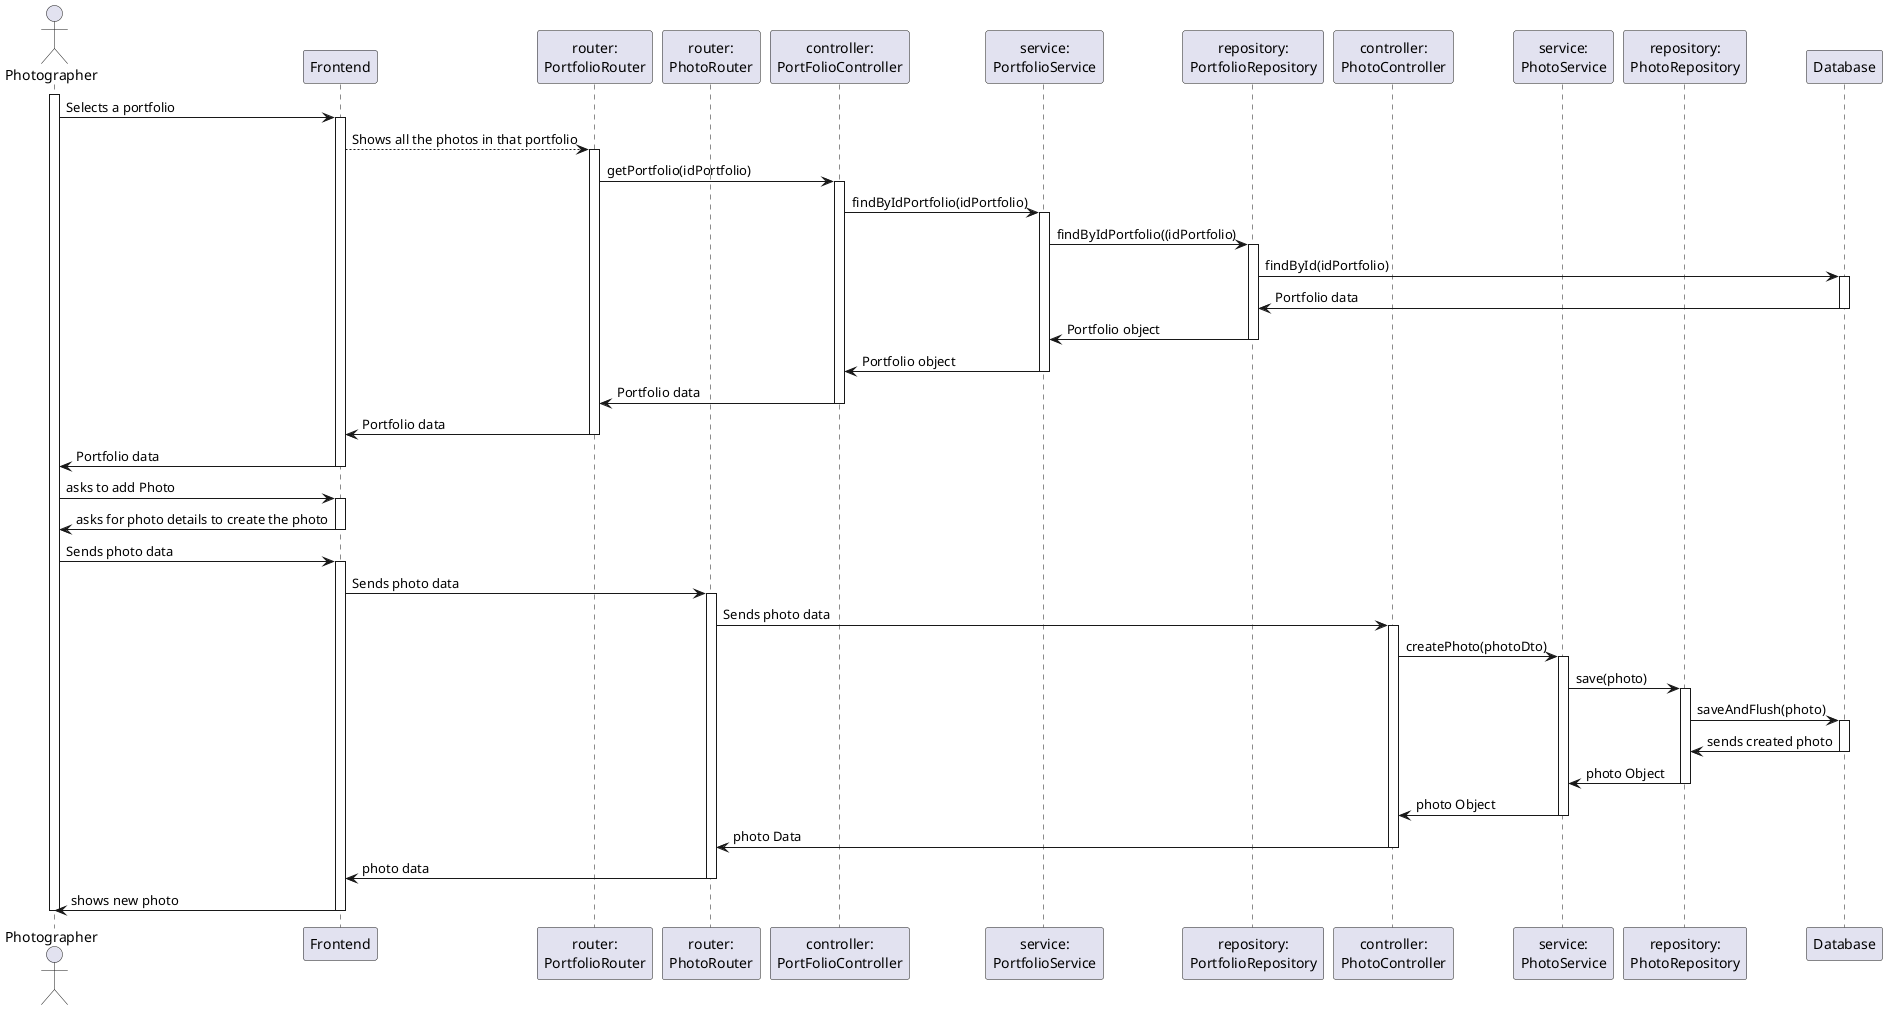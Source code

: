 @startuml

actor Photographer
participant Frontend
participant "router:\nPortfolioRouter" as Router
participant "router:\nPhotoRouter" as RouterPhoto
participant "controller:\nPortFolioController" as Controller
participant "service:\nPortfolioService" as Service
participant "repository:\nPortfolioRepository" as Repository
participant "controller:\nPhotoController" as ControllerPhoto
participant "service:\nPhotoService" as ServicePhoto
participant "repository:\nPhotoRepository" as RepositoryPhoto
participant Database

activate Photographer
Photographer -> Frontend : Selects a portfolio
activate Frontend
Frontend --> Router : Shows all the photos in that portfolio
activate Router
Router -> Controller : getPortfolio(idPortfolio)
activate Controller
Controller -> Service: findByIdPortfolio(idPortfolio)
activate Service
Service -> Repository: findByIdPortfolio((idPortfolio)
activate Repository
Repository -> Database : findById(idPortfolio)
activate Database
Database -> Repository : Portfolio data
deactivate Database
Repository -> Service : Portfolio object
deactivate Repository
Service -> Controller : Portfolio object
deactivate Service
Controller -> Router : Portfolio data
deactivate Controller
Router -> Frontend : Portfolio data
deactivate Router
Frontend -> Photographer : Portfolio data
deactivate Frontend
Photographer -> Frontend : asks to add Photo
activate Frontend
Frontend -> Photographer : asks for photo details to create the photo
deactivate Frontend
Photographer -> Frontend : Sends photo data
activate Frontend
Frontend -> RouterPhoto : Sends photo data
activate RouterPhoto
RouterPhoto -> ControllerPhoto : Sends photo data
activate ControllerPhoto
ControllerPhoto -> ServicePhoto : createPhoto(photoDto)
activate ServicePhoto
ServicePhoto -> RepositoryPhoto : save(photo)
activate RepositoryPhoto
RepositoryPhoto -> Database : saveAndFlush(photo)
activate Database
Database -> RepositoryPhoto : sends created photo
deactivate Database
RepositoryPhoto -> ServicePhoto : photo Object
deactivate RepositoryPhoto
ServicePhoto -> ControllerPhoto : photo Object
deactivate ServicePhoto
ControllerPhoto -> RouterPhoto : photo Data
deactivate ControllerPhoto
RouterPhoto -> Frontend : photo data
deactivate RouterPhoto
Frontend -> Photographer : shows new photo
deactivate Frontend
deactivate Photographer

@enduml